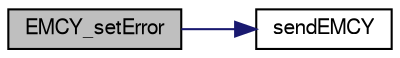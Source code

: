 digraph "EMCY_setError"
{
  edge [fontname="FreeSans",fontsize="10",labelfontname="FreeSans",labelfontsize="10"];
  node [fontname="FreeSans",fontsize="10",shape=record];
  rankdir="LR";
  Node1 [label="EMCY_setError",height=0.2,width=0.4,color="black", fillcolor="grey75", style="filled" fontcolor="black"];
  Node1 -> Node2 [color="midnightblue",fontsize="10",style="solid",fontname="FreeSans"];
  Node2 [label="sendEMCY",height=0.2,width=0.4,color="black", fillcolor="white", style="filled",URL="$emcy_8c.html#a809d6b73bb07a812351e2d25e44437dc"];
}
